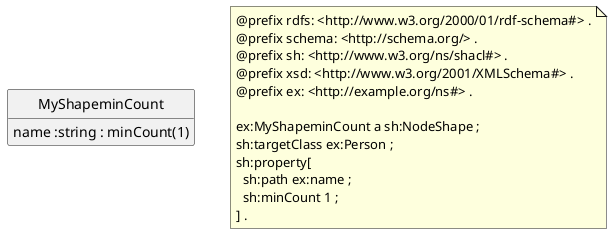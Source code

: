 @startuml
class "MyShapeminCount" 
"MyShapeminCount" : name :string : minCount(1)

note as N1
@prefix rdfs: <http://www.w3.org/2000/01/rdf-schema#> .
@prefix schema: <http://schema.org/> .
@prefix sh: <http://www.w3.org/ns/shacl#> .
@prefix xsd: <http://www.w3.org/2001/XMLSchema#> .
@prefix ex: <http://example.org/ns#> .

ex:MyShapeminCount a sh:NodeShape ;
sh:targetClass ex:Person ;
sh:property[
  sh:path ex:name ;
  sh:minCount 1 ;
] .
end note

hide circle
hide empty members
@enduml

=====================================

@startuml
class "MyShapeminCount" 
"MyShapeminCount" : ex:name :string
"MyShapeminCount" : +minCount(int)
note as N1
@prefix rdfs: <http://www.w3.org/2000/01/rdf-schema#> .
@prefix schema: <http://schema.org/> .
@prefix sh: <http://www.w3.org/ns/shacl#> .
@prefix xsd: <http://www.w3.org/2001/XMLSchema#> .
@prefix ex: <http://example.org/ns#> .

ex:MyShapeminCount a sh:NodeShape ;
sh:targetClass ex:Person ;
sh:property[
  sh:path ex:name ;
  sh:minCount 1 ;
] .
end note

hide circle
hide empty members
@enduml